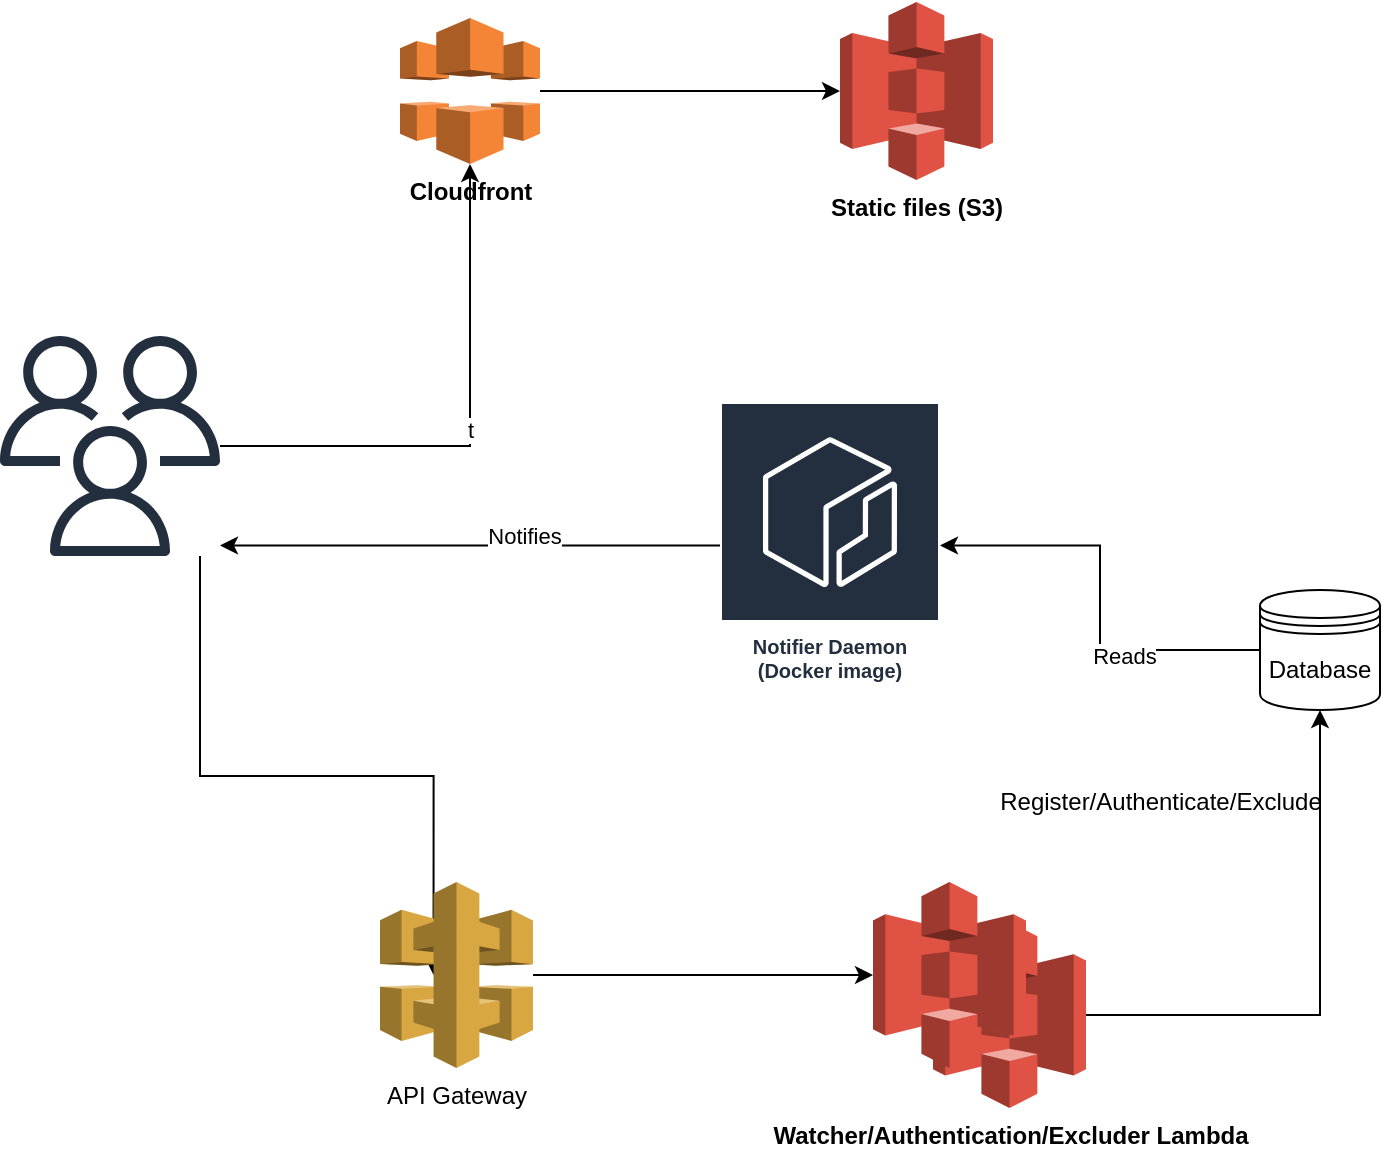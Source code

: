 <mxfile version="14.8.1" type="device"><diagram id="28eUC7eZpHShRveETgHW" name="Page-1"><mxGraphModel dx="1221" dy="642" grid="1" gridSize="10" guides="1" tooltips="1" connect="1" arrows="1" fold="1" page="1" pageScale="1" pageWidth="827" pageHeight="1169" math="0" shadow="0"><root><mxCell id="0"/><mxCell id="1" parent="0"/><mxCell id="5iVs957bTlXumgjQbmLj-4" value="t" style="edgeStyle=orthogonalEdgeStyle;rounded=0;orthogonalLoop=1;jettySize=auto;html=1;" edge="1" parent="1" source="5iVs957bTlXumgjQbmLj-2" target="5iVs957bTlXumgjQbmLj-3"><mxGeometry relative="1" as="geometry"/></mxCell><mxCell id="5iVs957bTlXumgjQbmLj-8" style="edgeStyle=orthogonalEdgeStyle;rounded=0;orthogonalLoop=1;jettySize=auto;html=1;entryX=0.35;entryY=0.5;entryDx=0;entryDy=0;entryPerimeter=0;" edge="1" parent="1" source="5iVs957bTlXumgjQbmLj-2" target="5iVs957bTlXumgjQbmLj-16"><mxGeometry relative="1" as="geometry"><Array as="points"><mxPoint x="130" y="677"/></Array></mxGeometry></mxCell><mxCell id="5iVs957bTlXumgjQbmLj-2" value="" style="outlineConnect=0;fontColor=#232F3E;gradientColor=none;fillColor=#232F3E;strokeColor=none;dashed=0;verticalLabelPosition=bottom;verticalAlign=top;align=center;html=1;fontSize=12;fontStyle=0;aspect=fixed;pointerEvents=1;shape=mxgraph.aws4.users;" vertex="1" parent="1"><mxGeometry x="30" y="457" width="110" height="110" as="geometry"/></mxCell><mxCell id="5iVs957bTlXumgjQbmLj-6" style="edgeStyle=orthogonalEdgeStyle;rounded=0;orthogonalLoop=1;jettySize=auto;html=1;" edge="1" parent="1" source="5iVs957bTlXumgjQbmLj-3" target="5iVs957bTlXumgjQbmLj-5"><mxGeometry relative="1" as="geometry"/></mxCell><mxCell id="5iVs957bTlXumgjQbmLj-3" value="&lt;b&gt;Cloudfront&lt;/b&gt;" style="outlineConnect=0;dashed=0;verticalLabelPosition=bottom;verticalAlign=top;align=center;html=1;shape=mxgraph.aws3.cloudfront;fillColor=#F58536;gradientColor=none;" vertex="1" parent="1"><mxGeometry x="230" y="298" width="70" height="73" as="geometry"/></mxCell><mxCell id="5iVs957bTlXumgjQbmLj-5" value="&lt;b&gt;Static files (S3)&lt;/b&gt;" style="outlineConnect=0;dashed=0;verticalLabelPosition=bottom;verticalAlign=top;align=center;html=1;shape=mxgraph.aws3.s3;fillColor=#E05243;gradientColor=none;" vertex="1" parent="1"><mxGeometry x="450" y="290" width="76.5" height="89" as="geometry"/></mxCell><mxCell id="5iVs957bTlXumgjQbmLj-15" value="" style="group" vertex="1" connectable="0" parent="1"><mxGeometry x="466.5" y="730" width="106.5" height="113" as="geometry"/></mxCell><mxCell id="5iVs957bTlXumgjQbmLj-7" value="&lt;b&gt;Watcher/Authentication/Excluder Lambda&lt;/b&gt;" style="outlineConnect=0;dashed=0;verticalLabelPosition=bottom;verticalAlign=top;align=center;html=1;shape=mxgraph.aws3.s3;fillColor=#E05243;gradientColor=none;" vertex="1" parent="5iVs957bTlXumgjQbmLj-15"><mxGeometry x="30" y="20" width="76.5" height="93" as="geometry"/></mxCell><mxCell id="5iVs957bTlXumgjQbmLj-12" value="" style="outlineConnect=0;dashed=0;verticalLabelPosition=bottom;verticalAlign=top;align=center;html=1;shape=mxgraph.aws3.s3;fillColor=#E05243;gradientColor=none;" vertex="1" parent="5iVs957bTlXumgjQbmLj-15"><mxGeometry width="76.5" height="93" as="geometry"/></mxCell><mxCell id="5iVs957bTlXumgjQbmLj-17" style="edgeStyle=orthogonalEdgeStyle;rounded=0;orthogonalLoop=1;jettySize=auto;html=1;entryX=0;entryY=0.5;entryDx=0;entryDy=0;entryPerimeter=0;" edge="1" parent="1" source="5iVs957bTlXumgjQbmLj-16" target="5iVs957bTlXumgjQbmLj-12"><mxGeometry relative="1" as="geometry"/></mxCell><mxCell id="5iVs957bTlXumgjQbmLj-16" value="API Gateway" style="outlineConnect=0;dashed=0;verticalLabelPosition=bottom;verticalAlign=top;align=center;html=1;shape=mxgraph.aws3.api_gateway;fillColor=#D9A741;gradientColor=none;" vertex="1" parent="1"><mxGeometry x="220" y="730" width="76.5" height="93" as="geometry"/></mxCell><mxCell id="5iVs957bTlXumgjQbmLj-18" value="Database" style="shape=datastore;whiteSpace=wrap;html=1;" vertex="1" parent="1"><mxGeometry x="660" y="584" width="60" height="60" as="geometry"/></mxCell><mxCell id="5iVs957bTlXumgjQbmLj-19" style="edgeStyle=orthogonalEdgeStyle;rounded=0;orthogonalLoop=1;jettySize=auto;html=1;entryX=0.5;entryY=1;entryDx=0;entryDy=0;" edge="1" parent="1" source="5iVs957bTlXumgjQbmLj-7" target="5iVs957bTlXumgjQbmLj-18"><mxGeometry relative="1" as="geometry"/></mxCell><mxCell id="5iVs957bTlXumgjQbmLj-22" value="Register/Authenticate/Exclude" style="text;html=1;resizable=0;autosize=1;align=center;verticalAlign=middle;points=[];fillColor=none;strokeColor=none;rounded=0;" vertex="1" parent="1"><mxGeometry x="520" y="680" width="180" height="20" as="geometry"/></mxCell><mxCell id="5iVs957bTlXumgjQbmLj-24" style="edgeStyle=orthogonalEdgeStyle;rounded=0;orthogonalLoop=1;jettySize=auto;html=1;exitX=0;exitY=0.5;exitDx=0;exitDy=0;" edge="1" parent="1" source="5iVs957bTlXumgjQbmLj-18" target="5iVs957bTlXumgjQbmLj-23"><mxGeometry relative="1" as="geometry"/></mxCell><mxCell id="5iVs957bTlXumgjQbmLj-25" value="Reads" style="edgeLabel;html=1;align=center;verticalAlign=middle;resizable=0;points=[];" vertex="1" connectable="0" parent="5iVs957bTlXumgjQbmLj-24"><mxGeometry x="-0.355" y="3" relative="1" as="geometry"><mxPoint as="offset"/></mxGeometry></mxCell><mxCell id="5iVs957bTlXumgjQbmLj-26" style="edgeStyle=orthogonalEdgeStyle;rounded=0;orthogonalLoop=1;jettySize=auto;html=1;" edge="1" parent="1" source="5iVs957bTlXumgjQbmLj-23" target="5iVs957bTlXumgjQbmLj-2"><mxGeometry relative="1" as="geometry"><Array as="points"><mxPoint x="140" y="562"/></Array></mxGeometry></mxCell><mxCell id="5iVs957bTlXumgjQbmLj-27" value="Notifies" style="edgeLabel;html=1;align=center;verticalAlign=middle;resizable=0;points=[];" vertex="1" connectable="0" parent="5iVs957bTlXumgjQbmLj-26"><mxGeometry x="-0.213" y="-5" relative="1" as="geometry"><mxPoint as="offset"/></mxGeometry></mxCell><mxCell id="5iVs957bTlXumgjQbmLj-23" value="Notifier Daemon (Docker image)" style="outlineConnect=0;fontColor=#232F3E;gradientColor=none;strokeColor=#ffffff;fillColor=#232F3E;dashed=0;verticalLabelPosition=middle;verticalAlign=bottom;align=center;html=1;whiteSpace=wrap;fontSize=10;fontStyle=1;spacing=3;shape=mxgraph.aws4.productIcon;prIcon=mxgraph.aws4.ecr;" vertex="1" parent="1"><mxGeometry x="390" y="490" width="110" height="143.5" as="geometry"/></mxCell></root></mxGraphModel></diagram></mxfile>